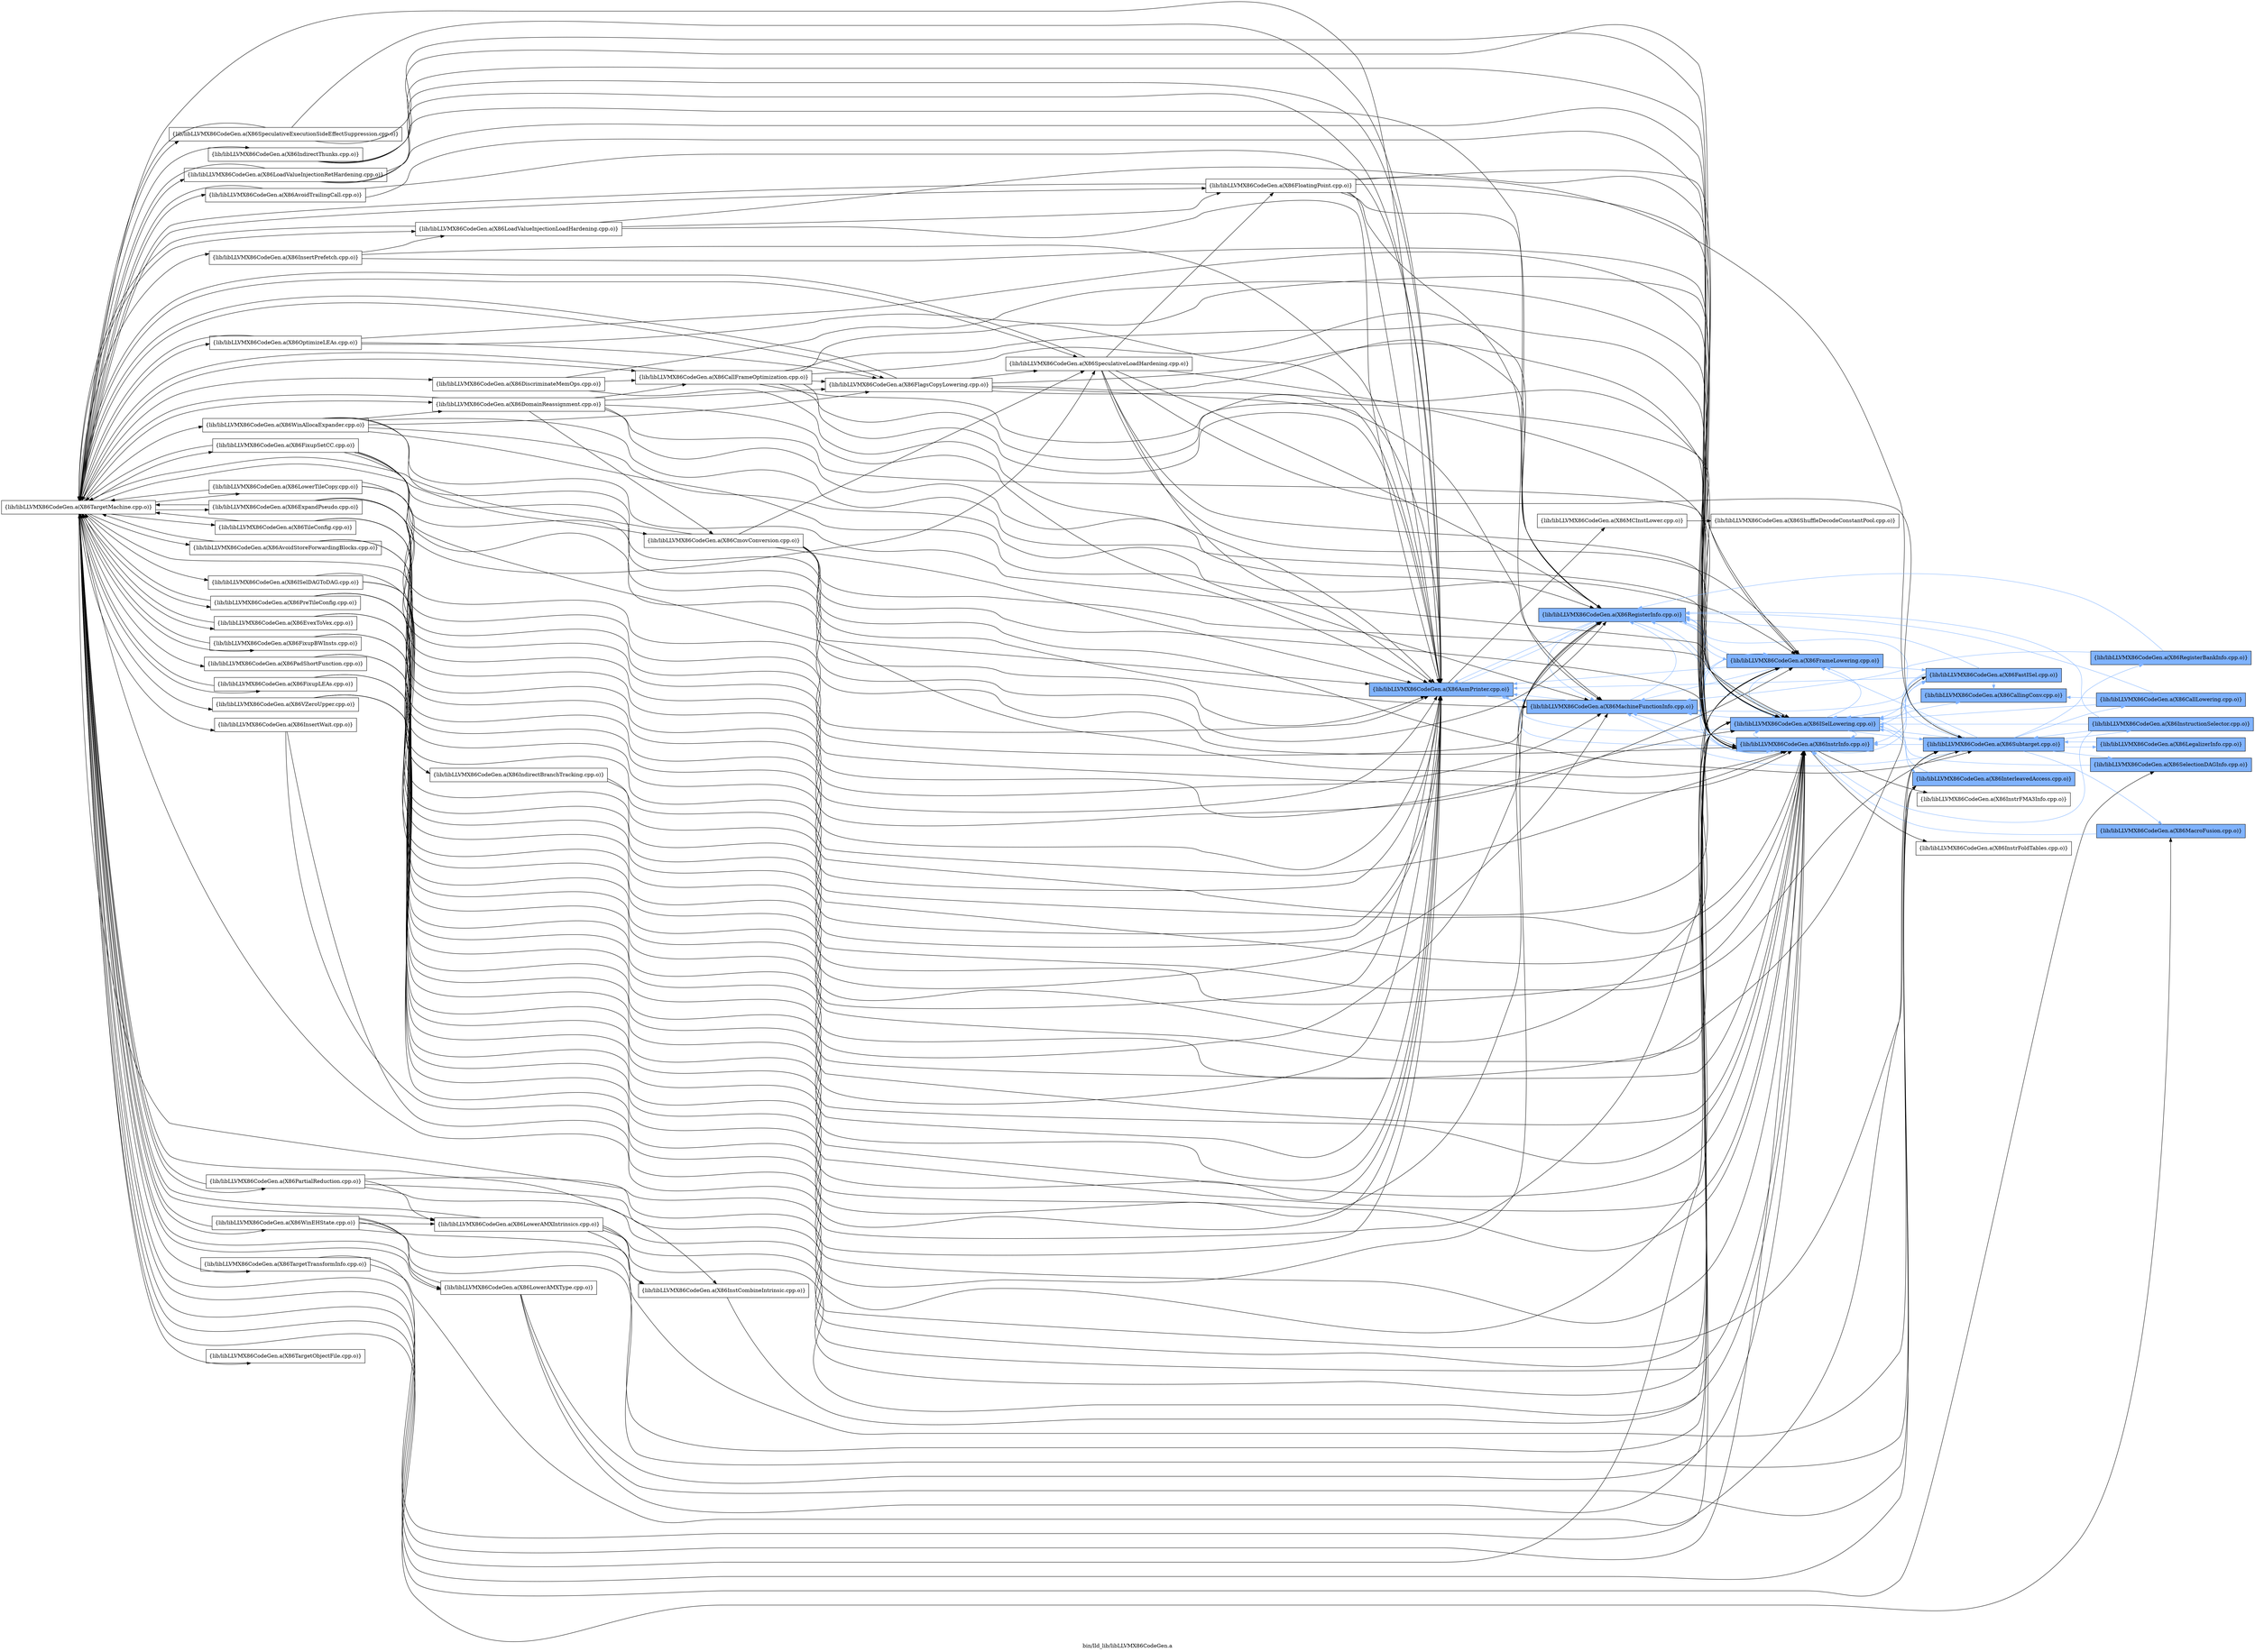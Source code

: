 digraph "bin/lld_lib/libLLVMX86CodeGen.a" {
	label="bin/lld_lib/libLLVMX86CodeGen.a";
	rankdir=LR;
	{ rank=same; Node0x555e5caf1e98;  }
	{ rank=same; Node0x555e5caf2c58; Node0x555e5caf2ed8; Node0x555e5caf3c98;  }
	{ rank=same; Node0x555e5cafbf88; Node0x555e5caf39c8; Node0x555e5caf4ff8; Node0x555e5caf68f8;  }
	{ rank=same; Node0x555e5caf5188; Node0x555e5cafd388; Node0x555e5cafbbc8; Node0x555e5cafb8a8; Node0x555e5caf57c8; Node0x555e5cafd1a8;  }

	Node0x555e5caf1e98 [shape=record,shape=box,group=1,style=filled,fillcolor="0.600000 0.5 1",label="{lib/libLLVMX86CodeGen.a(X86AsmPrinter.cpp.o)}"];
	Node0x555e5caf1e98 -> Node0x555e5caf2c58;
	Node0x555e5caf1e98 -> Node0x555e5caf2ed8[color="0.600000 0.5 1"];
	Node0x555e5caf1e98 -> Node0x555e5caf3c98[color="0.600000 0.5 1"];
	Node0x555e5caefe68 [shape=record,shape=box,group=0,label="{lib/libLLVMX86CodeGen.a(X86TargetMachine.cpp.o)}"];
	Node0x555e5caefe68 -> Node0x555e5caf1e98;
	Node0x555e5caefe68 -> Node0x555e5caf3c98;
	Node0x555e5caefe68 -> Node0x555e5caf39c8;
	Node0x555e5caefe68 -> Node0x555e5caf4ff8;
	Node0x555e5caefe68 -> Node0x555e5caf68f8;
	Node0x555e5caefe68 -> Node0x555e5cafb8a8;
	Node0x555e5caefe68 -> Node0x555e5caebdb8;
	Node0x555e5caefe68 -> Node0x555e5caef198;
	Node0x555e5caefe68 -> Node0x555e5caf0458;
	Node0x555e5caefe68 -> Node0x555e5caf0728;
	Node0x555e5caefe68 -> Node0x555e5caf1218;
	Node0x555e5caefe68 -> Node0x555e5caf1448;
	Node0x555e5caefe68 -> Node0x555e5caf2398;
	Node0x555e5caefe68 -> Node0x555e5caf2578;
	Node0x555e5caefe68 -> Node0x555e5caf7e38;
	Node0x555e5caefe68 -> Node0x555e5caf87e8;
	Node0x555e5caefe68 -> Node0x555e5caf8f68;
	Node0x555e5caefe68 -> Node0x555e5caf9e68;
	Node0x555e5caefe68 -> Node0x555e5cafa458;
	Node0x555e5caefe68 -> Node0x555e5cafa6d8;
	Node0x555e5caefe68 -> Node0x555e5cafb218;
	Node0x555e5caefe68 -> Node0x555e5cafb448;
	Node0x555e5caefe68 -> Node0x555e5cafc2a8;
	Node0x555e5caefe68 -> Node0x555e5cafc488;
	Node0x555e5caefe68 -> Node0x555e5caea148;
	Node0x555e5caefe68 -> Node0x555e5caeae68;
	Node0x555e5caefe68 -> Node0x555e5caebb88;
	Node0x555e5caefe68 -> Node0x555e5cae79e8;
	Node0x555e5caefe68 -> Node0x555e5cae8118;
	Node0x555e5caefe68 -> Node0x555e5cae7498;
	Node0x555e5caefe68 -> Node0x555e5cae8ed8;
	Node0x555e5caefe68 -> Node0x555e5cae9608;
	Node0x555e5caefe68 -> Node0x555e5cae8a28;
	Node0x555e5caefe68 -> Node0x555e5cae53c8;
	Node0x555e5caefe68 -> Node0x555e5cae4928;
	Node0x555e5caefe68 -> Node0x555e5caf6e48;
	Node0x555e5caefe68 -> Node0x555e5caf6998;
	Node0x555e5caefe68 -> Node0x555e5caf6178;
	Node0x555e5caefe68 -> Node0x555e5caf81f8;
	Node0x555e5caefe68 -> Node0x555e5caf7a78;
	Node0x555e5caefe68 -> Node0x555e5caf7348;
	Node0x555e5caefe68 -> Node0x555e5cadc228;
	Node0x555e5caefe68 -> Node0x555e5cadc908;
	Node0x555e5caefe68 -> Node0x555e5cadac48;
	Node0x555e5caf2c58 [shape=record,shape=box,group=0,label="{lib/libLLVMX86CodeGen.a(X86MCInstLower.cpp.o)}"];
	Node0x555e5caf2c58 -> Node0x555e5cafbf88;
	Node0x555e5caf2ed8 [shape=record,shape=box,group=1,style=filled,fillcolor="0.600000 0.5 1",label="{lib/libLLVMX86CodeGen.a(X86MachineFunctionInfo.cpp.o)}"];
	Node0x555e5caf2ed8 -> Node0x555e5caf1e98[color="0.600000 0.5 1"];
	Node0x555e5caf2ed8 -> Node0x555e5caf3c98[color="0.600000 0.5 1"];
	Node0x555e5caf3c98 [shape=record,shape=box,group=1,style=filled,fillcolor="0.600000 0.5 1",label="{lib/libLLVMX86CodeGen.a(X86RegisterInfo.cpp.o)}"];
	Node0x555e5caf3c98 -> Node0x555e5caf1e98[color="0.600000 0.5 1"];
	Node0x555e5caf3c98 -> Node0x555e5caf2ed8[color="0.600000 0.5 1"];
	Node0x555e5caf3c98 -> Node0x555e5caf39c8[color="0.600000 0.5 1"];
	Node0x555e5caf3c98 -> Node0x555e5caf4ff8[color="0.600000 0.5 1"];
	Node0x555e5caf3c98 -> Node0x555e5caf68f8[color="0.600000 0.5 1"];
	Node0x555e5cafbf88 [shape=record,shape=box,group=0,label="{lib/libLLVMX86CodeGen.a(X86ShuffleDecodeConstantPool.cpp.o)}"];
	Node0x555e5caf39c8 [shape=record,shape=box,group=1,style=filled,fillcolor="0.600000 0.5 1",label="{lib/libLLVMX86CodeGen.a(X86ISelLowering.cpp.o)}"];
	Node0x555e5caf39c8 -> Node0x555e5caf1e98[color="0.600000 0.5 1"];
	Node0x555e5caf39c8 -> Node0x555e5caf2ed8[color="0.600000 0.5 1"];
	Node0x555e5caf39c8 -> Node0x555e5caf3c98[color="0.600000 0.5 1"];
	Node0x555e5caf39c8 -> Node0x555e5caf5188[color="0.600000 0.5 1"];
	Node0x555e5caf39c8 -> Node0x555e5caf4ff8[color="0.600000 0.5 1"];
	Node0x555e5caf39c8 -> Node0x555e5caf68f8[color="0.600000 0.5 1"];
	Node0x555e5caf39c8 -> Node0x555e5cafd388[color="0.600000 0.5 1"];
	Node0x555e5caf39c8 -> Node0x555e5cafbbc8[color="0.600000 0.5 1"];
	Node0x555e5caf39c8 -> Node0x555e5cafb8a8[color="0.600000 0.5 1"];
	Node0x555e5caf4ff8 [shape=record,shape=box,group=1,style=filled,fillcolor="0.600000 0.5 1",label="{lib/libLLVMX86CodeGen.a(X86InstrInfo.cpp.o)}"];
	Node0x555e5caf4ff8 -> Node0x555e5caf1e98[color="0.600000 0.5 1"];
	Node0x555e5caf4ff8 -> Node0x555e5caf2ed8[color="0.600000 0.5 1"];
	Node0x555e5caf4ff8 -> Node0x555e5caf3c98[color="0.600000 0.5 1"];
	Node0x555e5caf4ff8 -> Node0x555e5caf39c8[color="0.600000 0.5 1"];
	Node0x555e5caf4ff8 -> Node0x555e5caf5188[color="0.600000 0.5 1"];
	Node0x555e5caf4ff8 -> Node0x555e5caf57c8;
	Node0x555e5caf4ff8 -> Node0x555e5caf68f8[color="0.600000 0.5 1"];
	Node0x555e5caf4ff8 -> Node0x555e5cafd1a8;
	Node0x555e5caf68f8 [shape=record,shape=box,group=1,style=filled,fillcolor="0.600000 0.5 1",label="{lib/libLLVMX86CodeGen.a(X86FrameLowering.cpp.o)}"];
	Node0x555e5caf68f8 -> Node0x555e5caf1e98[color="0.600000 0.5 1"];
	Node0x555e5caf68f8 -> Node0x555e5caf2ed8[color="0.600000 0.5 1"];
	Node0x555e5caf68f8 -> Node0x555e5caf3c98[color="0.600000 0.5 1"];
	Node0x555e5caf68f8 -> Node0x555e5caf39c8[color="0.600000 0.5 1"];
	Node0x555e5caf68f8 -> Node0x555e5caf5188[color="0.600000 0.5 1"];
	Node0x555e5caf68f8 -> Node0x555e5caf4ff8[color="0.600000 0.5 1"];
	Node0x555e5caf5188 [shape=record,shape=box,group=1,style=filled,fillcolor="0.600000 0.5 1",label="{lib/libLLVMX86CodeGen.a(X86FastISel.cpp.o)}"];
	Node0x555e5caf5188 -> Node0x555e5caf1e98[color="0.600000 0.5 1"];
	Node0x555e5caf5188 -> Node0x555e5caf2ed8[color="0.600000 0.5 1"];
	Node0x555e5caf5188 -> Node0x555e5caf3c98[color="0.600000 0.5 1"];
	Node0x555e5caf5188 -> Node0x555e5caf39c8[color="0.600000 0.5 1"];
	Node0x555e5caf5188 -> Node0x555e5caf4ff8[color="0.600000 0.5 1"];
	Node0x555e5caf5188 -> Node0x555e5cafd388[color="0.600000 0.5 1"];
	Node0x555e5caf5188 -> Node0x555e5cafb8a8[color="0.600000 0.5 1"];
	Node0x555e5cafd388 [shape=record,shape=box,group=1,style=filled,fillcolor="0.600000 0.5 1",label="{lib/libLLVMX86CodeGen.a(X86CallingConv.cpp.o)}"];
	Node0x555e5cafd388 -> Node0x555e5caf39c8[color="0.600000 0.5 1"];
	Node0x555e5cafbbc8 [shape=record,shape=box,group=1,style=filled,fillcolor="0.600000 0.5 1",label="{lib/libLLVMX86CodeGen.a(X86InterleavedAccess.cpp.o)}"];
	Node0x555e5cafbbc8 -> Node0x555e5caf39c8[color="0.600000 0.5 1"];
	Node0x555e5cafb8a8 [shape=record,shape=box,group=1,style=filled,fillcolor="0.600000 0.5 1",label="{lib/libLLVMX86CodeGen.a(X86Subtarget.cpp.o)}"];
	Node0x555e5cafb8a8 -> Node0x555e5caf2ed8[color="0.600000 0.5 1"];
	Node0x555e5cafb8a8 -> Node0x555e5caf3c98[color="0.600000 0.5 1"];
	Node0x555e5cafb8a8 -> Node0x555e5caf39c8[color="0.600000 0.5 1"];
	Node0x555e5cafb8a8 -> Node0x555e5caf4ff8[color="0.600000 0.5 1"];
	Node0x555e5cafb8a8 -> Node0x555e5caf68f8[color="0.600000 0.5 1"];
	Node0x555e5cafb8a8 -> Node0x555e5caebdb8[color="0.600000 0.5 1"];
	Node0x555e5cafb8a8 -> Node0x555e5caeb138[color="0.600000 0.5 1"];
	Node0x555e5cafb8a8 -> Node0x555e5caea1e8[color="0.600000 0.5 1"];
	Node0x555e5cafb8a8 -> Node0x555e5cae9d88[color="0.600000 0.5 1"];
	Node0x555e5cafb8a8 -> Node0x555e5caede38[color="0.600000 0.5 1"];
	Node0x555e5cafb8a8 -> Node0x555e5caef198[color="0.600000 0.5 1"];
	Node0x555e5caf57c8 [shape=record,shape=box,group=0,label="{lib/libLLVMX86CodeGen.a(X86InstrFoldTables.cpp.o)}"];
	Node0x555e5cafd1a8 [shape=record,shape=box,group=0,label="{lib/libLLVMX86CodeGen.a(X86InstrFMA3Info.cpp.o)}"];
	Node0x555e5caebdb8 [shape=record,shape=box,group=1,style=filled,fillcolor="0.600000 0.5 1",label="{lib/libLLVMX86CodeGen.a(X86SelectionDAGInfo.cpp.o)}"];
	Node0x555e5caebdb8 -> Node0x555e5caf39c8[color="0.600000 0.5 1"];
	Node0x555e5caeb138 [shape=record,shape=box,group=1,style=filled,fillcolor="0.600000 0.5 1",label="{lib/libLLVMX86CodeGen.a(X86CallLowering.cpp.o)}"];
	Node0x555e5caeb138 -> Node0x555e5caf3c98[color="0.600000 0.5 1"];
	Node0x555e5caeb138 -> Node0x555e5caf39c8[color="0.600000 0.5 1"];
	Node0x555e5caeb138 -> Node0x555e5cafd388[color="0.600000 0.5 1"];
	Node0x555e5caea1e8 [shape=record,shape=box,group=1,style=filled,fillcolor="0.600000 0.5 1",label="{lib/libLLVMX86CodeGen.a(X86LegalizerInfo.cpp.o)}"];
	Node0x555e5caea1e8 -> Node0x555e5cafb8a8[color="0.600000 0.5 1"];
	Node0x555e5cae9d88 [shape=record,shape=box,group=1,style=filled,fillcolor="0.600000 0.5 1",label="{lib/libLLVMX86CodeGen.a(X86RegisterBankInfo.cpp.o)}"];
	Node0x555e5cae9d88 -> Node0x555e5caf2ed8[color="0.600000 0.5 1"];
	Node0x555e5cae9d88 -> Node0x555e5caf3c98[color="0.600000 0.5 1"];
	Node0x555e5caede38 [shape=record,shape=box,group=1,style=filled,fillcolor="0.600000 0.5 1",label="{lib/libLLVMX86CodeGen.a(X86InstructionSelector.cpp.o)}"];
	Node0x555e5caede38 -> Node0x555e5caf3c98[color="0.600000 0.5 1"];
	Node0x555e5caede38 -> Node0x555e5caf39c8[color="0.600000 0.5 1"];
	Node0x555e5caede38 -> Node0x555e5caf4ff8[color="0.600000 0.5 1"];
	Node0x555e5caede38 -> Node0x555e5cafb8a8[color="0.600000 0.5 1"];
	Node0x555e5caef198 [shape=record,shape=box,group=1,style=filled,fillcolor="0.600000 0.5 1",label="{lib/libLLVMX86CodeGen.a(X86MacroFusion.cpp.o)}"];
	Node0x555e5caef198 -> Node0x555e5caf4ff8[color="0.600000 0.5 1"];
	Node0x555e5caf0458 [shape=record,shape=box,group=0,label="{lib/libLLVMX86CodeGen.a(X86InstCombineIntrinsic.cpp.o)}"];
	Node0x555e5caf0458 -> Node0x555e5caf39c8;
	Node0x555e5caf0728 [shape=record,shape=box,group=0,label="{lib/libLLVMX86CodeGen.a(X86SpeculativeExecutionSideEffectSuppression.cpp.o)}"];
	Node0x555e5caf0728 -> Node0x555e5caf1e98;
	Node0x555e5caf0728 -> Node0x555e5caf4ff8;
	Node0x555e5caf0728 -> Node0x555e5caefe68;
	Node0x555e5caf1218 [shape=record,shape=box,group=0,label="{lib/libLLVMX86CodeGen.a(X86IndirectThunks.cpp.o)}"];
	Node0x555e5caf1218 -> Node0x555e5caf1e98;
	Node0x555e5caf1218 -> Node0x555e5caf39c8;
	Node0x555e5caf1218 -> Node0x555e5caf4ff8;
	Node0x555e5caf1448 [shape=record,shape=box,group=0,label="{lib/libLLVMX86CodeGen.a(X86LoadValueInjectionRetHardening.cpp.o)}"];
	Node0x555e5caf1448 -> Node0x555e5caf1e98;
	Node0x555e5caf1448 -> Node0x555e5caf3c98;
	Node0x555e5caf1448 -> Node0x555e5caf4ff8;
	Node0x555e5caf1448 -> Node0x555e5caefe68;
	Node0x555e5caf2398 [shape=record,shape=box,group=0,label="{lib/libLLVMX86CodeGen.a(X86AvoidTrailingCall.cpp.o)}"];
	Node0x555e5caf2398 -> Node0x555e5caf1e98;
	Node0x555e5caf2398 -> Node0x555e5caf4ff8;
	Node0x555e5caf2398 -> Node0x555e5caefe68;
	Node0x555e5caf2578 [shape=record,shape=box,group=0,label="{lib/libLLVMX86CodeGen.a(X86ExpandPseudo.cpp.o)}"];
	Node0x555e5caf2578 -> Node0x555e5caf1e98;
	Node0x555e5caf2578 -> Node0x555e5caf2ed8;
	Node0x555e5caf2578 -> Node0x555e5caf39c8;
	Node0x555e5caf2578 -> Node0x555e5caf4ff8;
	Node0x555e5caf2578 -> Node0x555e5caf68f8;
	Node0x555e5caf2578 -> Node0x555e5caefe68;
	Node0x555e5caf7e38 [shape=record,shape=box,group=0,label="{lib/libLLVMX86CodeGen.a(X86LowerTileCopy.cpp.o)}"];
	Node0x555e5caf7e38 -> Node0x555e5caf1e98;
	Node0x555e5caf7e38 -> Node0x555e5caf3c98;
	Node0x555e5caf7e38 -> Node0x555e5caf4ff8;
	Node0x555e5caf7e38 -> Node0x555e5caefe68;
	Node0x555e5caf87e8 [shape=record,shape=box,group=0,label="{lib/libLLVMX86CodeGen.a(X86FloatingPoint.cpp.o)}"];
	Node0x555e5caf87e8 -> Node0x555e5caf1e98;
	Node0x555e5caf87e8 -> Node0x555e5caf2ed8;
	Node0x555e5caf87e8 -> Node0x555e5caf3c98;
	Node0x555e5caf87e8 -> Node0x555e5caf4ff8;
	Node0x555e5caf87e8 -> Node0x555e5caf68f8;
	Node0x555e5caf87e8 -> Node0x555e5cafb8a8;
	Node0x555e5caf87e8 -> Node0x555e5caefe68;
	Node0x555e5caf8f68 [shape=record,shape=box,group=0,label="{lib/libLLVMX86CodeGen.a(X86LoadValueInjectionLoadHardening.cpp.o)}"];
	Node0x555e5caf8f68 -> Node0x555e5caf1e98;
	Node0x555e5caf8f68 -> Node0x555e5caf4ff8;
	Node0x555e5caf8f68 -> Node0x555e5caefe68;
	Node0x555e5caf8f68 -> Node0x555e5caf87e8;
	Node0x555e5caf9e68 [shape=record,shape=box,group=0,label="{lib/libLLVMX86CodeGen.a(X86TileConfig.cpp.o)}"];
	Node0x555e5caf9e68 -> Node0x555e5caf1e98;
	Node0x555e5caf9e68 -> Node0x555e5caf4ff8;
	Node0x555e5caf9e68 -> Node0x555e5caf68f8;
	Node0x555e5caf9e68 -> Node0x555e5caefe68;
	Node0x555e5cafa458 [shape=record,shape=box,group=0,label="{lib/libLLVMX86CodeGen.a(X86SpeculativeLoadHardening.cpp.o)}"];
	Node0x555e5cafa458 -> Node0x555e5caf1e98;
	Node0x555e5cafa458 -> Node0x555e5caf3c98;
	Node0x555e5cafa458 -> Node0x555e5caf39c8;
	Node0x555e5cafa458 -> Node0x555e5caf4ff8;
	Node0x555e5cafa458 -> Node0x555e5caf68f8;
	Node0x555e5cafa458 -> Node0x555e5cafb8a8;
	Node0x555e5cafa458 -> Node0x555e5caefe68;
	Node0x555e5cafa458 -> Node0x555e5caf87e8;
	Node0x555e5cafa6d8 [shape=record,shape=box,group=0,label="{lib/libLLVMX86CodeGen.a(X86FlagsCopyLowering.cpp.o)}"];
	Node0x555e5cafa6d8 -> Node0x555e5caf1e98;
	Node0x555e5cafa6d8 -> Node0x555e5caf3c98;
	Node0x555e5cafa6d8 -> Node0x555e5caf39c8;
	Node0x555e5cafa6d8 -> Node0x555e5caf4ff8;
	Node0x555e5cafa6d8 -> Node0x555e5caefe68;
	Node0x555e5cafa6d8 -> Node0x555e5cafa458;
	Node0x555e5cafb218 [shape=record,shape=box,group=0,label="{lib/libLLVMX86CodeGen.a(X86FixupSetCC.cpp.o)}"];
	Node0x555e5cafb218 -> Node0x555e5caf1e98;
	Node0x555e5cafb218 -> Node0x555e5caf3c98;
	Node0x555e5cafb218 -> Node0x555e5caf4ff8;
	Node0x555e5cafb218 -> Node0x555e5caefe68;
	Node0x555e5cafb218 -> Node0x555e5cafa458;
	Node0x555e5cafb448 [shape=record,shape=box,group=0,label="{lib/libLLVMX86CodeGen.a(X86OptimizeLEAs.cpp.o)}"];
	Node0x555e5cafb448 -> Node0x555e5caf1e98;
	Node0x555e5cafb448 -> Node0x555e5caf4ff8;
	Node0x555e5cafb448 -> Node0x555e5caefe68;
	Node0x555e5cafb448 -> Node0x555e5cafa6d8;
	Node0x555e5cafc2a8 [shape=record,shape=box,group=0,label="{lib/libLLVMX86CodeGen.a(X86CallFrameOptimization.cpp.o)}"];
	Node0x555e5cafc2a8 -> Node0x555e5caf1e98;
	Node0x555e5cafc2a8 -> Node0x555e5caf2ed8;
	Node0x555e5cafc2a8 -> Node0x555e5caf3c98;
	Node0x555e5cafc2a8 -> Node0x555e5caf39c8;
	Node0x555e5cafc2a8 -> Node0x555e5caf4ff8;
	Node0x555e5cafc2a8 -> Node0x555e5caf68f8;
	Node0x555e5cafc2a8 -> Node0x555e5caefe68;
	Node0x555e5cafc2a8 -> Node0x555e5cafa6d8;
	Node0x555e5cafc488 [shape=record,shape=box,group=0,label="{lib/libLLVMX86CodeGen.a(X86AvoidStoreForwardingBlocks.cpp.o)}"];
	Node0x555e5cafc488 -> Node0x555e5caf1e98;
	Node0x555e5cafc488 -> Node0x555e5caf4ff8;
	Node0x555e5cafc488 -> Node0x555e5caefe68;
	Node0x555e5caea148 [shape=record,shape=box,group=0,label="{lib/libLLVMX86CodeGen.a(X86PreTileConfig.cpp.o)}"];
	Node0x555e5caea148 -> Node0x555e5caf1e98;
	Node0x555e5caea148 -> Node0x555e5caf3c98;
	Node0x555e5caea148 -> Node0x555e5caf39c8;
	Node0x555e5caea148 -> Node0x555e5caf5188;
	Node0x555e5caea148 -> Node0x555e5caf4ff8;
	Node0x555e5caea148 -> Node0x555e5caefe68;
	Node0x555e5caeae68 [shape=record,shape=box,group=0,label="{lib/libLLVMX86CodeGen.a(X86CmovConversion.cpp.o)}"];
	Node0x555e5caeae68 -> Node0x555e5caf1e98;
	Node0x555e5caeae68 -> Node0x555e5caf2ed8;
	Node0x555e5caeae68 -> Node0x555e5caf39c8;
	Node0x555e5caeae68 -> Node0x555e5caf4ff8;
	Node0x555e5caeae68 -> Node0x555e5cafb8a8;
	Node0x555e5caeae68 -> Node0x555e5caefe68;
	Node0x555e5caeae68 -> Node0x555e5cafa458;
	Node0x555e5caebb88 [shape=record,shape=box,group=0,label="{lib/libLLVMX86CodeGen.a(X86ISelDAGToDAG.cpp.o)}"];
	Node0x555e5caebb88 -> Node0x555e5caf1e98;
	Node0x555e5caebb88 -> Node0x555e5caf2ed8;
	Node0x555e5caebb88 -> Node0x555e5caf39c8;
	Node0x555e5caebb88 -> Node0x555e5caf4ff8;
	Node0x555e5caebb88 -> Node0x555e5cafb8a8;
	Node0x555e5caebb88 -> Node0x555e5cae79e8;
	Node0x555e5cae79e8 [shape=record,shape=box,group=0,label="{lib/libLLVMX86CodeGen.a(X86IndirectBranchTracking.cpp.o)}"];
	Node0x555e5cae79e8 -> Node0x555e5caf1e98;
	Node0x555e5cae79e8 -> Node0x555e5caf4ff8;
	Node0x555e5cae8118 [shape=record,shape=box,group=0,label="{lib/libLLVMX86CodeGen.a(X86EvexToVex.cpp.o)}"];
	Node0x555e5cae8118 -> Node0x555e5caf1e98;
	Node0x555e5cae8118 -> Node0x555e5caf4ff8;
	Node0x555e5cae8118 -> Node0x555e5caefe68;
	Node0x555e5cae7498 [shape=record,shape=box,group=0,label="{lib/libLLVMX86CodeGen.a(X86DiscriminateMemOps.cpp.o)}"];
	Node0x555e5cae7498 -> Node0x555e5caf1e98;
	Node0x555e5cae7498 -> Node0x555e5caf4ff8;
	Node0x555e5cae7498 -> Node0x555e5cafc2a8;
	Node0x555e5cae8ed8 [shape=record,shape=box,group=0,label="{lib/libLLVMX86CodeGen.a(X86InsertPrefetch.cpp.o)}"];
	Node0x555e5cae8ed8 -> Node0x555e5caf1e98;
	Node0x555e5cae8ed8 -> Node0x555e5caf4ff8;
	Node0x555e5cae8ed8 -> Node0x555e5caf8f68;
	Node0x555e5cae9608 [shape=record,shape=box,group=0,label="{lib/libLLVMX86CodeGen.a(X86FixupBWInsts.cpp.o)}"];
	Node0x555e5cae9608 -> Node0x555e5caf1e98;
	Node0x555e5cae9608 -> Node0x555e5caf4ff8;
	Node0x555e5cae9608 -> Node0x555e5caefe68;
	Node0x555e5cae8a28 [shape=record,shape=box,group=0,label="{lib/libLLVMX86CodeGen.a(X86PadShortFunction.cpp.o)}"];
	Node0x555e5cae8a28 -> Node0x555e5caf1e98;
	Node0x555e5cae8a28 -> Node0x555e5caf4ff8;
	Node0x555e5cae53c8 [shape=record,shape=box,group=0,label="{lib/libLLVMX86CodeGen.a(X86FixupLEAs.cpp.o)}"];
	Node0x555e5cae53c8 -> Node0x555e5caf1e98;
	Node0x555e5cae53c8 -> Node0x555e5caf4ff8;
	Node0x555e5cae53c8 -> Node0x555e5caefe68;
	Node0x555e5cae4928 [shape=record,shape=box,group=0,label="{lib/libLLVMX86CodeGen.a(X86LowerAMXIntrinsics.cpp.o)}"];
	Node0x555e5cae4928 -> Node0x555e5caf39c8;
	Node0x555e5cae4928 -> Node0x555e5caf4ff8;
	Node0x555e5cae4928 -> Node0x555e5cafbbc8;
	Node0x555e5cae4928 -> Node0x555e5caefe68;
	Node0x555e5cae4928 -> Node0x555e5caf0458;
	Node0x555e5caf6e48 [shape=record,shape=box,group=0,label="{lib/libLLVMX86CodeGen.a(X86LowerAMXType.cpp.o)}"];
	Node0x555e5caf6e48 -> Node0x555e5caf39c8;
	Node0x555e5caf6e48 -> Node0x555e5caf4ff8;
	Node0x555e5caf6e48 -> Node0x555e5cafbbc8;
	Node0x555e5caf6e48 -> Node0x555e5caefe68;
	Node0x555e5caf6998 [shape=record,shape=box,group=0,label="{lib/libLLVMX86CodeGen.a(X86DomainReassignment.cpp.o)}"];
	Node0x555e5caf6998 -> Node0x555e5caf1e98;
	Node0x555e5caf6998 -> Node0x555e5caf3c98;
	Node0x555e5caf6998 -> Node0x555e5caf4ff8;
	Node0x555e5caf6998 -> Node0x555e5caefe68;
	Node0x555e5caf6998 -> Node0x555e5cafa6d8;
	Node0x555e5caf6998 -> Node0x555e5cafc2a8;
	Node0x555e5caf6998 -> Node0x555e5caeae68;
	Node0x555e5caf6178 [shape=record,shape=box,group=0,label="{lib/libLLVMX86CodeGen.a(X86PartialReduction.cpp.o)}"];
	Node0x555e5caf6178 -> Node0x555e5caf39c8;
	Node0x555e5caf6178 -> Node0x555e5caf4ff8;
	Node0x555e5caf6178 -> Node0x555e5cafbbc8;
	Node0x555e5caf6178 -> Node0x555e5caefe68;
	Node0x555e5caf6178 -> Node0x555e5cae4928;
	Node0x555e5caf81f8 [shape=record,shape=box,group=0,label="{lib/libLLVMX86CodeGen.a(X86TargetObjectFile.cpp.o)}"];
	Node0x555e5caf7a78 [shape=record,shape=box,group=0,label="{lib/libLLVMX86CodeGen.a(X86TargetTransformInfo.cpp.o)}"];
	Node0x555e5caf7a78 -> Node0x555e5caf39c8;
	Node0x555e5caf7a78 -> Node0x555e5cafb8a8;
	Node0x555e5caf7348 [shape=record,shape=box,group=0,label="{lib/libLLVMX86CodeGen.a(X86VZeroUpper.cpp.o)}"];
	Node0x555e5caf7348 -> Node0x555e5caf1e98;
	Node0x555e5caf7348 -> Node0x555e5caf3c98;
	Node0x555e5caf7348 -> Node0x555e5caf4ff8;
	Node0x555e5caf7348 -> Node0x555e5caf68f8;
	Node0x555e5cadc228 [shape=record,shape=box,group=0,label="{lib/libLLVMX86CodeGen.a(X86WinAllocaExpander.cpp.o)}"];
	Node0x555e5cadc228 -> Node0x555e5caf1e98;
	Node0x555e5cadc228 -> Node0x555e5caf2ed8;
	Node0x555e5cadc228 -> Node0x555e5caf39c8;
	Node0x555e5cadc228 -> Node0x555e5caf4ff8;
	Node0x555e5cadc228 -> Node0x555e5caf68f8;
	Node0x555e5cadc228 -> Node0x555e5cafa6d8;
	Node0x555e5cadc228 -> Node0x555e5caf6998;
	Node0x555e5cadc908 [shape=record,shape=box,group=0,label="{lib/libLLVMX86CodeGen.a(X86WinEHState.cpp.o)}"];
	Node0x555e5cadc908 -> Node0x555e5caf39c8;
	Node0x555e5cadc908 -> Node0x555e5cafbbc8;
	Node0x555e5cadc908 -> Node0x555e5caefe68;
	Node0x555e5cadc908 -> Node0x555e5caf0458;
	Node0x555e5cadc908 -> Node0x555e5cae4928;
	Node0x555e5cadc908 -> Node0x555e5caf6e48;
	Node0x555e5cadac48 [shape=record,shape=box,group=0,label="{lib/libLLVMX86CodeGen.a(X86InsertWait.cpp.o)}"];
	Node0x555e5cadac48 -> Node0x555e5caf1e98;
	Node0x555e5cadac48 -> Node0x555e5caf4ff8;
}
